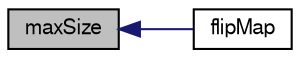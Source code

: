 digraph "maxSize"
{
  bgcolor="transparent";
  edge [fontname="FreeSans",fontsize="10",labelfontname="FreeSans",labelfontsize="10"];
  node [fontname="FreeSans",fontsize="10",shape=record];
  rankdir="LR";
  Node4557 [label="maxSize",height=0.2,width=0.4,color="black", fillcolor="grey75", style="filled", fontcolor="black"];
  Node4557 -> Node4558 [dir="back",color="midnightblue",fontsize="10",style="solid",fontname="FreeSans"];
  Node4558 [label="flipMap",height=0.2,width=0.4,color="black",URL="$a25450.html#a996e4df6a09881dbc50a7e1af0c65424"];
}
